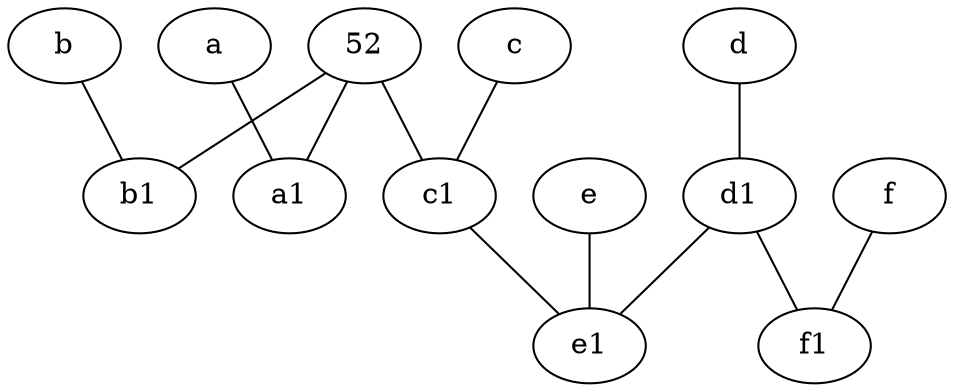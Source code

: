 graph {
	node [labelfontsize=50]
	b1 [labelfontsize=50 pos="9,4!"]
	a1 [labelfontsize=50 pos="8,3!"]
	d1 [labelfontsize=50 pos="3,5!"]
	c [labelfontsize=50 pos="4.5,2!"]
	f1 [labelfontsize=50 pos="3,8!"]
	52 [labelfontsize=50]
	c1 [labelfontsize=50 pos="4.5,3!"]
	e1 [labelfontsize=50 pos="7,7!"]
	b -- b1
	c1 -- e1
	d -- d1
	d1 -- f1
	52 -- a1
	f -- f1
	d1 -- e1
	e -- e1
	52 -- b1
	c -- c1
	a -- a1
	52 -- c1
}

